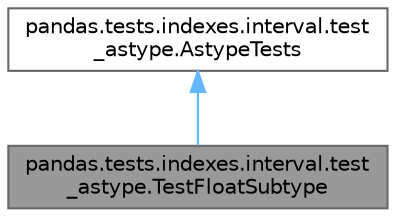 digraph "pandas.tests.indexes.interval.test_astype.TestFloatSubtype"
{
 // LATEX_PDF_SIZE
  bgcolor="transparent";
  edge [fontname=Helvetica,fontsize=10,labelfontname=Helvetica,labelfontsize=10];
  node [fontname=Helvetica,fontsize=10,shape=box,height=0.2,width=0.4];
  Node1 [id="Node000001",label="pandas.tests.indexes.interval.test\l_astype.TestFloatSubtype",height=0.2,width=0.4,color="gray40", fillcolor="grey60", style="filled", fontcolor="black",tooltip=" "];
  Node2 -> Node1 [id="edge2_Node000001_Node000002",dir="back",color="steelblue1",style="solid",tooltip=" "];
  Node2 [id="Node000002",label="pandas.tests.indexes.interval.test\l_astype.AstypeTests",height=0.2,width=0.4,color="gray40", fillcolor="white", style="filled",URL="$classpandas_1_1tests_1_1indexes_1_1interval_1_1test__astype_1_1AstypeTests.html",tooltip=" "];
}
